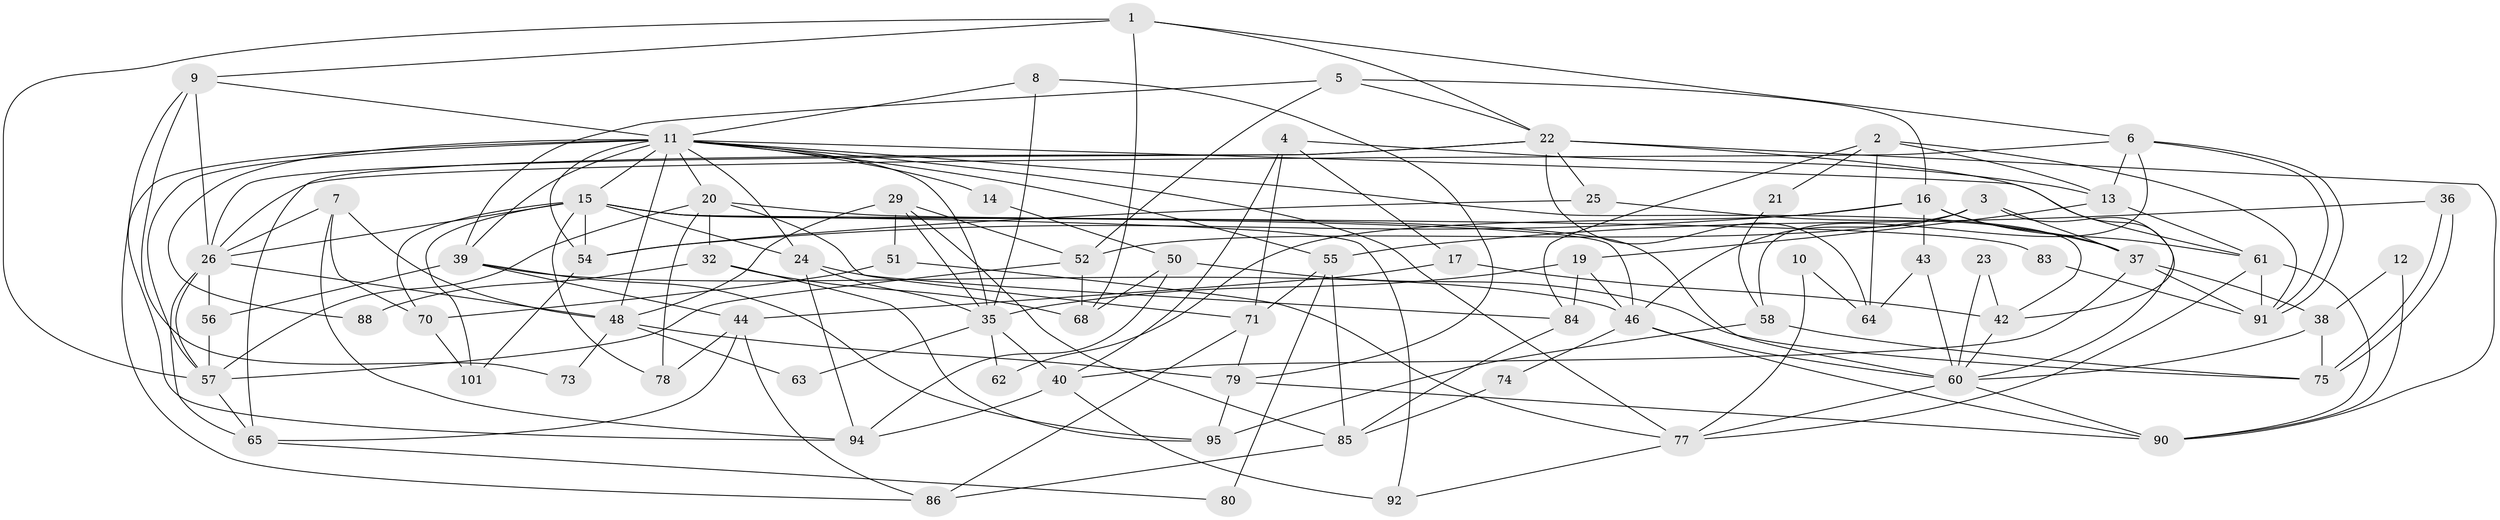 // original degree distribution, {5: 0.21904761904761905, 4: 0.3142857142857143, 6: 0.10476190476190476, 3: 0.18095238095238095, 2: 0.1619047619047619, 7: 0.009523809523809525, 9: 0.009523809523809525}
// Generated by graph-tools (version 1.1) at 2025/18/03/04/25 18:18:32]
// undirected, 73 vertices, 170 edges
graph export_dot {
graph [start="1"]
  node [color=gray90,style=filled];
  1;
  2;
  3;
  4;
  5;
  6;
  7;
  8;
  9;
  10;
  11 [super="+34+102+33"];
  12;
  13;
  14;
  15 [super="+28"];
  16 [super="+97+18"];
  17;
  19;
  20 [super="+31"];
  21;
  22 [super="+27"];
  23;
  24 [super="+59"];
  25;
  26 [super="+99"];
  29 [super="+49"];
  32;
  35 [super="+89"];
  36;
  37 [super="+45"];
  38;
  39 [super="+72+69"];
  40 [super="+41"];
  42 [super="+105"];
  43;
  44 [super="+47"];
  46 [super="+82"];
  48 [super="+100+104"];
  50;
  51;
  52 [super="+66"];
  54 [super="+103"];
  55;
  56;
  57 [super="+87"];
  58;
  60 [super="+93+76"];
  61 [super="+96"];
  62;
  63;
  64;
  65;
  68;
  70;
  71;
  73;
  74;
  75 [super="+98"];
  77;
  78;
  79;
  80;
  83;
  84;
  85;
  86;
  88;
  90;
  91;
  92;
  94;
  95;
  101;
  1 -- 68;
  1 -- 6;
  1 -- 9;
  1 -- 22;
  1 -- 57;
  2 -- 84;
  2 -- 13;
  2 -- 21;
  2 -- 64;
  2 -- 91;
  3 -- 46;
  3 -- 52;
  3 -- 60;
  3 -- 37;
  4 -- 40 [weight=2];
  4 -- 71;
  4 -- 13;
  4 -- 17;
  5 -- 16;
  5 -- 52;
  5 -- 39;
  5 -- 22;
  6 -- 91;
  6 -- 91;
  6 -- 13;
  6 -- 58;
  6 -- 26;
  7 -- 26;
  7 -- 48;
  7 -- 70;
  7 -- 94;
  8 -- 79;
  8 -- 35;
  8 -- 11;
  9 -- 26;
  9 -- 73;
  9 -- 86;
  9 -- 11;
  10 -- 64;
  10 -- 77;
  11 -- 48 [weight=2];
  11 -- 14;
  11 -- 88;
  11 -- 57;
  11 -- 39;
  11 -- 42;
  11 -- 77;
  11 -- 54;
  11 -- 55;
  11 -- 61;
  11 -- 94;
  11 -- 20;
  11 -- 24;
  11 -- 35;
  11 -- 15;
  12 -- 90;
  12 -- 38;
  13 -- 19;
  13 -- 61;
  14 -- 50;
  15 -- 70;
  15 -- 101;
  15 -- 24;
  15 -- 46;
  15 -- 78;
  15 -- 92;
  15 -- 54;
  15 -- 26;
  15 -- 60 [weight=2];
  16 -- 43;
  16 -- 62;
  16 -- 37;
  16 -- 61;
  16 -- 54;
  17 -- 42;
  17 -- 44;
  19 -- 35;
  19 -- 46;
  19 -- 84;
  20 -- 32 [weight=2];
  20 -- 83;
  20 -- 57;
  20 -- 71;
  20 -- 78;
  21 -- 58;
  22 -- 65;
  22 -- 42;
  22 -- 64;
  22 -- 25;
  22 -- 90;
  22 -- 26;
  23 -- 60;
  23 -- 42;
  24 -- 94;
  24 -- 35;
  24 -- 84;
  25 -- 54;
  25 -- 37;
  26 -- 65;
  26 -- 48;
  26 -- 56;
  26 -- 57;
  29 -- 51 [weight=2];
  29 -- 52;
  29 -- 85;
  29 -- 48;
  29 -- 35;
  32 -- 95;
  32 -- 68;
  32 -- 88;
  35 -- 40;
  35 -- 62;
  35 -- 63;
  36 -- 55;
  36 -- 75;
  36 -- 75;
  37 -- 91;
  37 -- 38;
  37 -- 40;
  38 -- 75;
  38 -- 60;
  39 -- 56 [weight=2];
  39 -- 95;
  39 -- 44;
  39 -- 46;
  40 -- 94;
  40 -- 92;
  42 -- 60 [weight=2];
  43 -- 64;
  43 -- 60;
  44 -- 65;
  44 -- 86;
  44 -- 78;
  46 -- 90;
  46 -- 74;
  46 -- 60;
  48 -- 63;
  48 -- 73;
  48 -- 79 [weight=2];
  50 -- 75;
  50 -- 68;
  50 -- 94;
  51 -- 77;
  51 -- 70;
  52 -- 68;
  52 -- 57;
  54 -- 101;
  55 -- 85;
  55 -- 71;
  55 -- 80;
  56 -- 57;
  57 -- 65;
  58 -- 95;
  58 -- 75;
  60 -- 77;
  60 -- 90;
  61 -- 77;
  61 -- 90;
  61 -- 91;
  65 -- 80;
  70 -- 101;
  71 -- 79;
  71 -- 86;
  74 -- 85;
  77 -- 92;
  79 -- 90;
  79 -- 95;
  83 -- 91;
  84 -- 85;
  85 -- 86;
}
